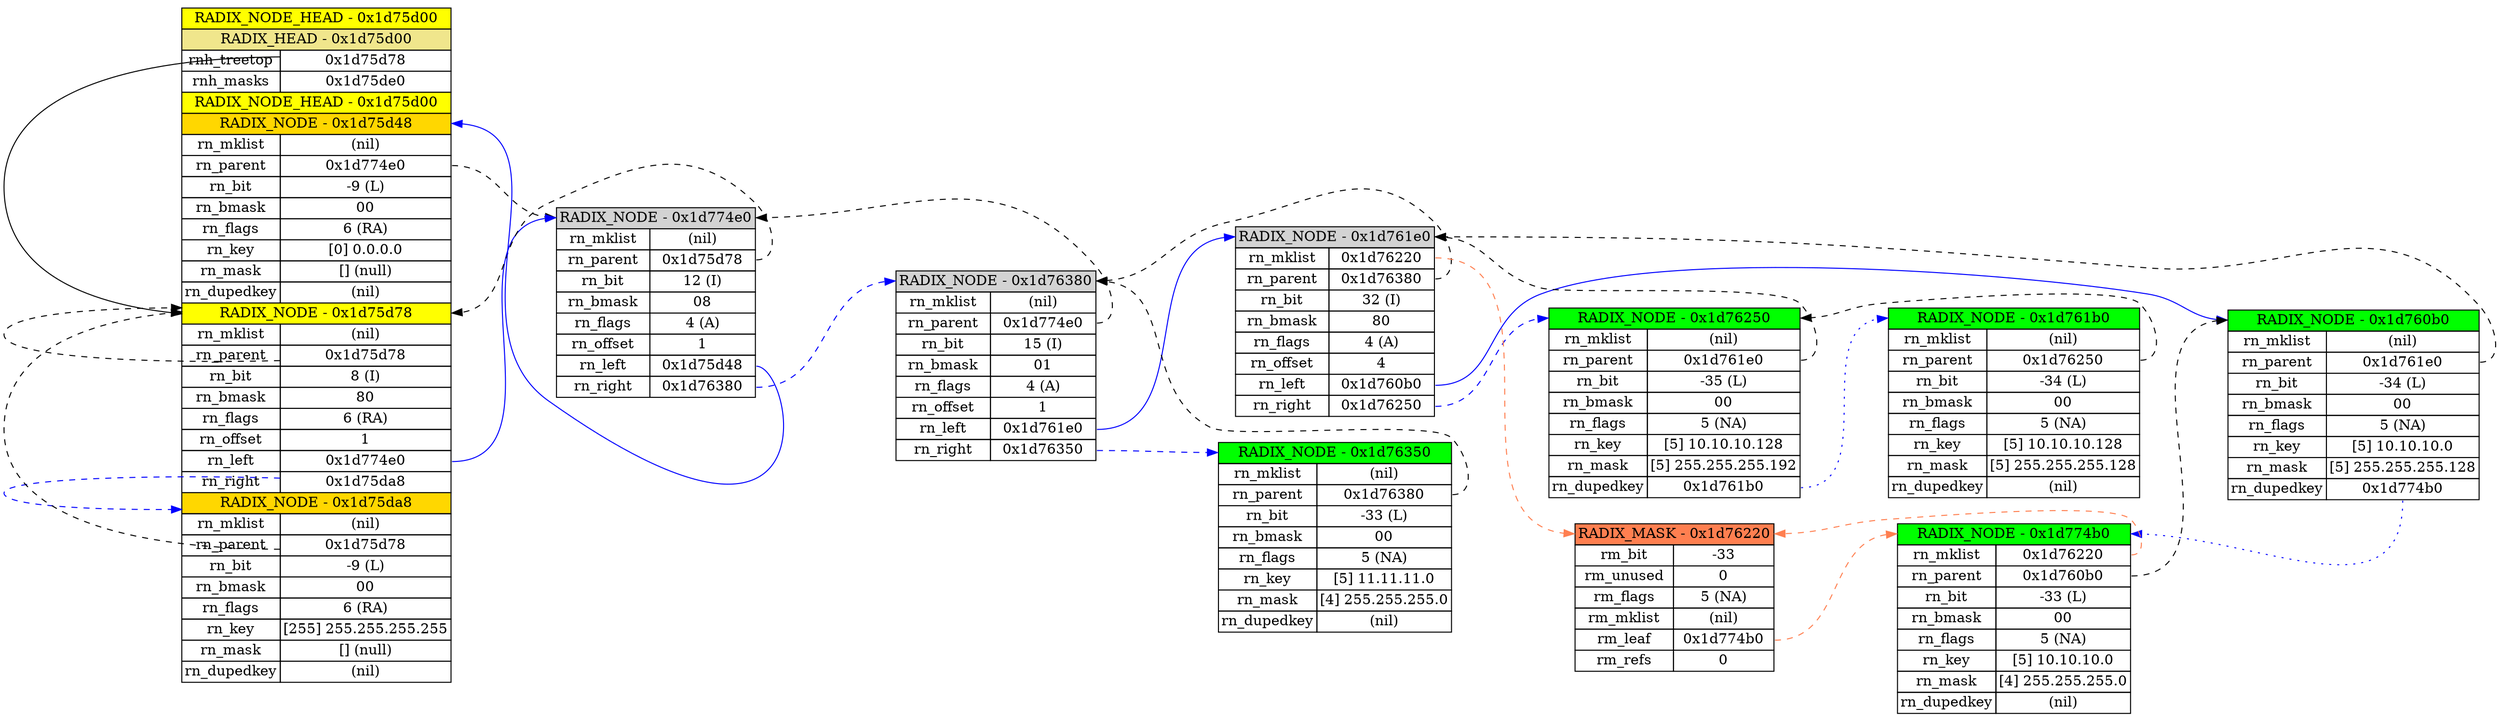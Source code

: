 digraph G {
  rankdir="LR";
  ranksep="1.0 equally";

N0x1d75d00 [label=<  <TABLE BORDER="0" CELLBORDER="1" CELLSPACING="0">
    <TR><TD PORT="N0x1d75d00" COLSPAN="2" BGCOLOR="yellow">RADIX_NODE_HEAD - 0x1d75d00</TD></TR>
    <TR><TD PORT="N0x1d75d00" COLSPAN="2" BGCOLOR="khaki">RADIX_HEAD - 0x1d75d00</TD></TR>
    <TR><TD>rnh_treetop</TD><TD PORT="N0x1d75d00_2">0x1d75d78</TD></TR>
    <TR><TD>rnh_masks</TD><TD> 0x1d75de0 </TD></TR>
    <TR><TD PORT="N0x1d75d00" COLSPAN="2" BGCOLOR="yellow">RADIX_NODE_HEAD - 0x1d75d00</TD></TR>
    <TR><TD PORT="N0x1d75d48" COLSPAN="2" BGCOLOR="gold">RADIX_NODE - 0x1d75d48</TD></TR>
    <TR><TD>rn_mklist</TD><TD>(nil)</TD></TR>
    <TR><TD>rn_parent</TD><TD PORT="N0x1d75d00_7">0x1d774e0</TD></TR>
    <TR><TD>rn_bit</TD><TD>-9 (L)</TD></TR>
    <TR><TD>rn_bmask</TD><TD>00</TD></TR>
    <TR><TD>rn_flags</TD><TD>6 (RA)</TD></TR>
    <TR><TD>rn_key</TD><TD>[0] 0.0.0.0</TD></TR>
    <TR><TD>rn_mask</TD><TD>[] (null)</TD></TR>
    <TR><TD>rn_dupedkey</TD><TD>(nil)</TD></TR>
    <TR><TD PORT="N0x1d75d78" COLSPAN="2" BGCOLOR="yellow">RADIX_NODE - 0x1d75d78</TD></TR>
    <TR><TD>rn_mklist</TD><TD>(nil)</TD></TR>
    <TR><TD>rn_parent</TD><TD PORT="N0x1d75d00_16">0x1d75d78</TD></TR>
    <TR><TD>rn_bit</TD><TD>8 (I)</TD></TR>
    <TR><TD>rn_bmask</TD><TD>80</TD></TR>
    <TR><TD>rn_flags</TD><TD>6 (RA)</TD></TR>
    <TR><TD>rn_offset</TD><TD>1</TD></TR>
    <TR><TD>rn_left</TD><TD PORT="N0x1d75d00_21">0x1d774e0</TD></TR>
    <TR><TD>rn_right</TD><TD PORT="N0x1d75d00_22">0x1d75da8</TD></TR>
    <TR><TD PORT="N0x1d75da8" COLSPAN="2" BGCOLOR="gold">RADIX_NODE - 0x1d75da8</TD></TR>
    <TR><TD>rn_mklist</TD><TD>(nil)</TD></TR>
    <TR><TD>rn_parent</TD><TD PORT="N0x1d75d00_25">0x1d75d78</TD></TR>
    <TR><TD>rn_bit</TD><TD>-9 (L)</TD></TR>
    <TR><TD>rn_bmask</TD><TD>00</TD></TR>
    <TR><TD>rn_flags</TD><TD>6 (RA)</TD></TR>
    <TR><TD>rn_key</TD><TD>[255] 255.255.255.255</TD></TR>
    <TR><TD>rn_mask</TD><TD>[] (null)</TD></TR>
    <TR><TD>rn_dupedkey</TD><TD>(nil)</TD></TR>
  </TABLE>
>,shape="plaintext"];

N0x1d774e0 [label=<  <TABLE BORDER="0" CELLBORDER="1" CELLSPACING="0">
    <TR><TD PORT="N0x1d774e0" COLSPAN="2" BGCOLOR="lightgrey">RADIX_NODE - 0x1d774e0</TD></TR>
    <TR><TD>rn_mklist</TD><TD>(nil)</TD></TR>
    <TR><TD>rn_parent</TD><TD PORT="N0x1d774e0_2">0x1d75d78</TD></TR>
    <TR><TD>rn_bit</TD><TD>12 (I)</TD></TR>
    <TR><TD>rn_bmask</TD><TD>08</TD></TR>
    <TR><TD>rn_flags</TD><TD>4 (A)</TD></TR>
    <TR><TD>rn_offset</TD><TD>1</TD></TR>
    <TR><TD>rn_left</TD><TD PORT="N0x1d774e0_7">0x1d75d48</TD></TR>
    <TR><TD>rn_right</TD><TD PORT="N0x1d774e0_8">0x1d76380</TD></TR>
  </TABLE>
>,shape="plaintext"];

N0x1d76380 [label=<  <TABLE BORDER="0" CELLBORDER="1" CELLSPACING="0">
    <TR><TD PORT="N0x1d76380" COLSPAN="2" BGCOLOR="lightgrey">RADIX_NODE - 0x1d76380</TD></TR>
    <TR><TD>rn_mklist</TD><TD>(nil)</TD></TR>
    <TR><TD>rn_parent</TD><TD PORT="N0x1d76380_2">0x1d774e0</TD></TR>
    <TR><TD>rn_bit</TD><TD>15 (I)</TD></TR>
    <TR><TD>rn_bmask</TD><TD>01</TD></TR>
    <TR><TD>rn_flags</TD><TD>4 (A)</TD></TR>
    <TR><TD>rn_offset</TD><TD>1</TD></TR>
    <TR><TD>rn_left</TD><TD PORT="N0x1d76380_7">0x1d761e0</TD></TR>
    <TR><TD>rn_right</TD><TD PORT="N0x1d76380_8">0x1d76350</TD></TR>
  </TABLE>
>,shape="plaintext"];

N0x1d761e0 [label=<  <TABLE BORDER="0" CELLBORDER="1" CELLSPACING="0">
    <TR><TD PORT="N0x1d761e0" COLSPAN="2" BGCOLOR="lightgrey">RADIX_NODE - 0x1d761e0</TD></TR>
    <TR><TD>rn_mklist</TD><TD PORT="N0x1d761e0_1">0x1d76220</TD></TR>
    <TR><TD>rn_parent</TD><TD PORT="N0x1d761e0_2">0x1d76380</TD></TR>
    <TR><TD>rn_bit</TD><TD>32 (I)</TD></TR>
    <TR><TD>rn_bmask</TD><TD>80</TD></TR>
    <TR><TD>rn_flags</TD><TD>4 (A)</TD></TR>
    <TR><TD>rn_offset</TD><TD>4</TD></TR>
    <TR><TD>rn_left</TD><TD PORT="N0x1d761e0_7">0x1d760b0</TD></TR>
    <TR><TD>rn_right</TD><TD PORT="N0x1d761e0_8">0x1d76250</TD></TR>
  </TABLE>
>,shape="plaintext"];

N0x1d760b0 [label=<  <TABLE BORDER="0" CELLBORDER="1" CELLSPACING="0">
    <TR><TD PORT="N0x1d760b0" COLSPAN="2" BGCOLOR="green">RADIX_NODE - 0x1d760b0</TD></TR>
    <TR><TD>rn_mklist</TD><TD>(nil)</TD></TR>
    <TR><TD>rn_parent</TD><TD PORT="N0x1d760b0_2">0x1d761e0</TD></TR>
    <TR><TD>rn_bit</TD><TD>-34 (L)</TD></TR>
    <TR><TD>rn_bmask</TD><TD>00</TD></TR>
    <TR><TD>rn_flags</TD><TD>5 (NA)</TD></TR>
    <TR><TD>rn_key</TD><TD>[5] 10.10.10.0</TD></TR>
    <TR><TD>rn_mask</TD><TD>[5] 255.255.255.128</TD></TR>
    <TR><TD>rn_dupedkey</TD><TD PORT="N0x1d760b0_8">0x1d774b0</TD></TR>
  </TABLE>
>,shape="plaintext"];

N0x1d774b0 [label=<  <TABLE BORDER="0" CELLBORDER="1" CELLSPACING="0">
    <TR><TD PORT="N0x1d774b0" COLSPAN="2" BGCOLOR="green">RADIX_NODE - 0x1d774b0</TD></TR>
    <TR><TD>rn_mklist</TD><TD PORT="N0x1d774b0_1">0x1d76220</TD></TR>
    <TR><TD>rn_parent</TD><TD PORT="N0x1d774b0_2">0x1d760b0</TD></TR>
    <TR><TD>rn_bit</TD><TD>-33 (L)</TD></TR>
    <TR><TD>rn_bmask</TD><TD>00</TD></TR>
    <TR><TD>rn_flags</TD><TD>5 (NA)</TD></TR>
    <TR><TD>rn_key</TD><TD>[5] 10.10.10.0</TD></TR>
    <TR><TD>rn_mask</TD><TD>[4] 255.255.255.0</TD></TR>
    <TR><TD>rn_dupedkey</TD><TD>(nil)</TD></TR>
  </TABLE>
>,shape="plaintext"];

N0x1d76250 [label=<  <TABLE BORDER="0" CELLBORDER="1" CELLSPACING="0">
    <TR><TD PORT="N0x1d76250" COLSPAN="2" BGCOLOR="green">RADIX_NODE - 0x1d76250</TD></TR>
    <TR><TD>rn_mklist</TD><TD>(nil)</TD></TR>
    <TR><TD>rn_parent</TD><TD PORT="N0x1d76250_2">0x1d761e0</TD></TR>
    <TR><TD>rn_bit</TD><TD>-35 (L)</TD></TR>
    <TR><TD>rn_bmask</TD><TD>00</TD></TR>
    <TR><TD>rn_flags</TD><TD>5 (NA)</TD></TR>
    <TR><TD>rn_key</TD><TD>[5] 10.10.10.128</TD></TR>
    <TR><TD>rn_mask</TD><TD>[5] 255.255.255.192</TD></TR>
    <TR><TD>rn_dupedkey</TD><TD PORT="N0x1d76250_8">0x1d761b0</TD></TR>
  </TABLE>
>,shape="plaintext"];

N0x1d761b0 [label=<  <TABLE BORDER="0" CELLBORDER="1" CELLSPACING="0">
    <TR><TD PORT="N0x1d761b0" COLSPAN="2" BGCOLOR="green">RADIX_NODE - 0x1d761b0</TD></TR>
    <TR><TD>rn_mklist</TD><TD>(nil)</TD></TR>
    <TR><TD>rn_parent</TD><TD PORT="N0x1d761b0_2">0x1d76250</TD></TR>
    <TR><TD>rn_bit</TD><TD>-34 (L)</TD></TR>
    <TR><TD>rn_bmask</TD><TD>00</TD></TR>
    <TR><TD>rn_flags</TD><TD>5 (NA)</TD></TR>
    <TR><TD>rn_key</TD><TD>[5] 10.10.10.128</TD></TR>
    <TR><TD>rn_mask</TD><TD>[5] 255.255.255.128</TD></TR>
    <TR><TD>rn_dupedkey</TD><TD>(nil)</TD></TR>
  </TABLE>
>,shape="plaintext"];

N0x1d76220 [label=<  <TABLE BORDER="0" CELLBORDER="1" CELLSPACING="0">
    <TR><TD PORT="N0x1d76220" COLSPAN="2" BGCOLOR="coral">RADIX_MASK - 0x1d76220</TD></TR>
    <TR><TD>rm_bit</TD><TD>-33</TD></TR>
    <TR><TD>rm_unused</TD><TD>0</TD></TR>
    <TR><TD>rm_flags</TD><TD>5 (NA)</TD></TR>
    <TR><TD>rm_mklist</TD><TD>(nil)</TD></TR>
    <TR><TD>rm_leaf</TD><TD PORT="N0x1d76220_5">0x1d774b0</TD></TR>
    <TR><TD>rm_refs</TD><TD>0</TD></TR>
  </TABLE>
>,shape="plaintext"];

N0x1d76350 [label=<  <TABLE BORDER="0" CELLBORDER="1" CELLSPACING="0">
    <TR><TD PORT="N0x1d76350" COLSPAN="2" BGCOLOR="green">RADIX_NODE - 0x1d76350</TD></TR>
    <TR><TD>rn_mklist</TD><TD>(nil)</TD></TR>
    <TR><TD>rn_parent</TD><TD PORT="N0x1d76350_2">0x1d76380</TD></TR>
    <TR><TD>rn_bit</TD><TD>-33 (L)</TD></TR>
    <TR><TD>rn_bmask</TD><TD>00</TD></TR>
    <TR><TD>rn_flags</TD><TD>5 (NA)</TD></TR>
    <TR><TD>rn_key</TD><TD>[5] 11.11.11.0</TD></TR>
    <TR><TD>rn_mask</TD><TD>[4] 255.255.255.0</TD></TR>
    <TR><TD>rn_dupedkey</TD><TD>(nil)</TD></TR>
  </TABLE>
>,shape="plaintext"];

N0x1d75d00:N0x1d75d00_2 -> N0x1d75d00:N0x1d75d78 [style="solid", color="black"]
N0x1d75d00:N0x1d75d00_7 -> N0x1d774e0:N0x1d774e0 [style="dashed"]
N0x1d75d00:N0x1d75d00_16 -> N0x1d75d00:N0x1d75d78 [style="dashed"]
N0x1d75d00:N0x1d75d00_21 -> N0x1d774e0:N0x1d774e0 [style="solid",  color="blue"]
N0x1d75d00:N0x1d75d00_22 -> N0x1d75d00:N0x1d75da8 [style="dashed",  color="blue"]
N0x1d75d00:N0x1d75d00_25 -> N0x1d75d00:N0x1d75d78 [style="dashed"]
N0x1d774e0:N0x1d774e0_2 -> N0x1d75d00:N0x1d75d78 [style="dashed"]
N0x1d774e0:N0x1d774e0_7 -> N0x1d75d00:N0x1d75d48 [style="solid",  color="blue"]
N0x1d774e0:N0x1d774e0_8 -> N0x1d76380:N0x1d76380 [style="dashed",  color="blue"]
N0x1d76380:N0x1d76380_2 -> N0x1d774e0:N0x1d774e0 [style="dashed"]
N0x1d76380:N0x1d76380_7 -> N0x1d761e0:N0x1d761e0 [style="solid",  color="blue"]
N0x1d76380:N0x1d76380_8 -> N0x1d76350:N0x1d76350 [style="dashed",  color="blue"]
N0x1d761e0:N0x1d761e0_1 -> N0x1d76220:N0x1d76220 [style="dashed", color="coral"]
N0x1d761e0:N0x1d761e0_2 -> N0x1d76380:N0x1d76380 [style="dashed"]
N0x1d761e0:N0x1d761e0_7 -> N0x1d760b0:N0x1d760b0 [style="solid",  color="blue"]
N0x1d761e0:N0x1d761e0_8 -> N0x1d76250:N0x1d76250 [style="dashed",  color="blue"]
N0x1d760b0:N0x1d760b0_2 -> N0x1d761e0:N0x1d761e0 [style="dashed"]
N0x1d760b0:N0x1d760b0_8 -> N0x1d774b0:N0x1d774b0 [style="dotted", color="blue"]
N0x1d774b0:N0x1d774b0_1 -> N0x1d76220:N0x1d76220 [style="dashed", color="coral"]
N0x1d774b0:N0x1d774b0_2 -> N0x1d760b0:N0x1d760b0 [style="dashed"]
N0x1d76250:N0x1d76250_2 -> N0x1d761e0:N0x1d761e0 [style="dashed"]
N0x1d76250:N0x1d76250_8 -> N0x1d761b0:N0x1d761b0 [style="dotted", color="blue"]
N0x1d761b0:N0x1d761b0_2 -> N0x1d76250:N0x1d76250 [style="dashed"]
N0x1d76220:N0x1d76220_5 -> N0x1d774b0:N0x1d774b0 [style="dashed", color="coral"]
N0x1d76350:N0x1d76350_2 -> N0x1d76380:N0x1d76380 [style="dashed"]
}